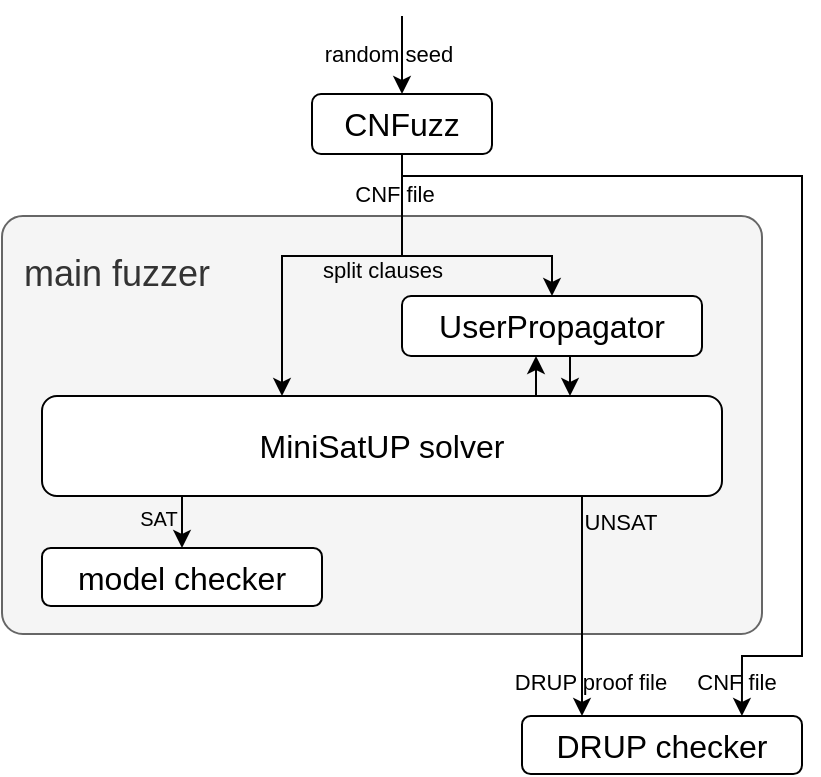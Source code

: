 <mxfile version="28.1.2">
  <diagram name="Page-1" id="bMs9egGvvovW-fDq5hPb">
    <mxGraphModel dx="786" dy="435" grid="1" gridSize="10" guides="1" tooltips="1" connect="1" arrows="1" fold="1" page="1" pageScale="1" pageWidth="827" pageHeight="1169" math="0" shadow="0">
      <root>
        <mxCell id="0" />
        <mxCell id="1" parent="0" />
        <mxCell id="GcmARgcrPqGzKy2RT4TN-6" value="&lt;div&gt;&lt;div&gt;main fuzzer&amp;nbsp; &amp;nbsp; &amp;nbsp; &amp;nbsp; &amp;nbsp; &amp;nbsp; &amp;nbsp; &amp;nbsp; &amp;nbsp; &amp;nbsp; &amp;nbsp; &amp;nbsp; &amp;nbsp; &amp;nbsp; &amp;nbsp; &amp;nbsp; &amp;nbsp; &amp;nbsp; &amp;nbsp; &amp;nbsp; &amp;nbsp; &amp;nbsp; &amp;nbsp; &amp;nbsp; &amp;nbsp; &amp;nbsp; &amp;nbsp;&lt;/div&gt;&lt;/div&gt;&lt;div&gt;&lt;br&gt;&lt;/div&gt;&lt;div&gt;&lt;br&gt;&lt;/div&gt;&lt;div&gt;&lt;br&gt;&lt;/div&gt;&lt;div&gt;&lt;br&gt;&lt;/div&gt;&lt;div&gt;&lt;br&gt;&lt;/div&gt;&lt;div&gt;&lt;br&gt;&lt;/div&gt;&lt;div&gt;&lt;br&gt;&lt;/div&gt;" style="rounded=1;whiteSpace=wrap;html=1;fontSize=18;align=center;arcSize=5;fillColor=#f5f5f5;fontColor=#333333;strokeColor=#666666;" parent="1" vertex="1">
          <mxGeometry x="160" y="190" width="380" height="209" as="geometry" />
        </mxCell>
        <mxCell id="W5aOiC37EcCwqT80vLUS-3" style="edgeStyle=orthogonalEdgeStyle;rounded=0;orthogonalLoop=1;jettySize=auto;html=1;exitX=0.5;exitY=1;exitDx=0;exitDy=0;entryX=0.714;entryY=0;entryDx=0;entryDy=0;entryPerimeter=0;" parent="1" source="GcmARgcrPqGzKy2RT4TN-5" edge="1">
          <mxGeometry relative="1" as="geometry">
            <mxPoint x="529.96" y="440" as="targetPoint" />
            <Array as="points">
              <mxPoint x="360" y="170" />
              <mxPoint x="560" y="170" />
              <mxPoint x="560" y="410" />
              <mxPoint x="530" y="410" />
            </Array>
          </mxGeometry>
        </mxCell>
        <mxCell id="W5aOiC37EcCwqT80vLUS-8" value="CNF file" style="edgeLabel;html=1;align=center;verticalAlign=middle;resizable=0;points=[];labelBackgroundColor=none;" parent="W5aOiC37EcCwqT80vLUS-3" vertex="1" connectable="0">
          <mxGeometry x="0.923" y="1" relative="1" as="geometry">
            <mxPoint x="-4" y="2" as="offset" />
          </mxGeometry>
        </mxCell>
        <mxCell id="GcmARgcrPqGzKy2RT4TN-35" style="edgeStyle=orthogonalEdgeStyle;rounded=0;orthogonalLoop=1;jettySize=auto;html=1;exitX=0.5;exitY=1;exitDx=0;exitDy=0;entryX=0.5;entryY=0;entryDx=0;entryDy=0;" parent="1" source="GcmARgcrPqGzKy2RT4TN-5" target="8JsKRM0Mo0NrEYAGRD0L-3" edge="1">
          <mxGeometry relative="1" as="geometry">
            <Array as="points">
              <mxPoint x="360" y="210" />
              <mxPoint x="435" y="210" />
            </Array>
            <mxPoint x="470" y="230" as="targetPoint" />
          </mxGeometry>
        </mxCell>
        <mxCell id="GcmARgcrPqGzKy2RT4TN-5" value="&lt;font&gt;CNFuzz&lt;/font&gt;" style="rounded=1;whiteSpace=wrap;html=1;fontSize=16;" parent="1" vertex="1">
          <mxGeometry x="315" y="129" width="90" height="30" as="geometry" />
        </mxCell>
        <mxCell id="GcmARgcrPqGzKy2RT4TN-16" style="edgeStyle=orthogonalEdgeStyle;rounded=0;orthogonalLoop=1;jettySize=auto;html=1;exitX=0.25;exitY=1;exitDx=0;exitDy=0;entryX=0.5;entryY=0;entryDx=0;entryDy=0;" parent="1" source="GcmARgcrPqGzKy2RT4TN-7" target="GcmARgcrPqGzKy2RT4TN-15" edge="1">
          <mxGeometry relative="1" as="geometry" />
        </mxCell>
        <mxCell id="GcmARgcrPqGzKy2RT4TN-17" value="SAT" style="edgeLabel;html=1;align=center;verticalAlign=middle;resizable=0;points=[];fontColor=#000000;labelBorderColor=none;fontSize=10;labelBackgroundColor=none;" parent="GcmARgcrPqGzKy2RT4TN-16" vertex="1" connectable="0">
          <mxGeometry x="0.172" y="-2" relative="1" as="geometry">
            <mxPoint x="-10" y="2" as="offset" />
          </mxGeometry>
        </mxCell>
        <mxCell id="8JsKRM0Mo0NrEYAGRD0L-8" style="edgeStyle=orthogonalEdgeStyle;rounded=0;orthogonalLoop=1;jettySize=auto;html=1;exitX=0.75;exitY=1;exitDx=0;exitDy=0;" parent="1" source="GcmARgcrPqGzKy2RT4TN-7" edge="1">
          <mxGeometry relative="1" as="geometry">
            <Array as="points">
              <mxPoint x="450" y="390" />
              <mxPoint x="450" y="390" />
            </Array>
            <mxPoint x="450" y="440" as="targetPoint" />
          </mxGeometry>
        </mxCell>
        <mxCell id="8JsKRM0Mo0NrEYAGRD0L-9" value="UNSAT" style="edgeLabel;html=1;align=center;verticalAlign=middle;resizable=0;points=[];labelBackgroundColor=none;" parent="8JsKRM0Mo0NrEYAGRD0L-8" vertex="1" connectable="0">
          <mxGeometry x="-0.443" relative="1" as="geometry">
            <mxPoint x="19" y="-7" as="offset" />
          </mxGeometry>
        </mxCell>
        <mxCell id="8JsKRM0Mo0NrEYAGRD0L-10" value="DRUP proof file" style="edgeLabel;html=1;align=center;verticalAlign=middle;resizable=0;points=[];labelBackgroundColor=none;" parent="8JsKRM0Mo0NrEYAGRD0L-8" vertex="1" connectable="0">
          <mxGeometry x="0.668" y="-1" relative="1" as="geometry">
            <mxPoint x="5" y="3" as="offset" />
          </mxGeometry>
        </mxCell>
        <mxCell id="GcmARgcrPqGzKy2RT4TN-7" value="&lt;div&gt;&lt;span style=&quot;font-size: 16px; background-color: transparent; color: light-dark(rgb(0, 0, 0), rgb(255, 255, 255));&quot;&gt;MiniSatUP solver&lt;/span&gt;&lt;/div&gt;" style="rounded=1;whiteSpace=wrap;html=1;fontSize=18;" parent="1" vertex="1">
          <mxGeometry x="180" y="280" width="340" height="50" as="geometry" />
        </mxCell>
        <mxCell id="GcmARgcrPqGzKy2RT4TN-11" value="" style="endArrow=classic;html=1;rounded=0;" parent="1" target="GcmARgcrPqGzKy2RT4TN-5" edge="1">
          <mxGeometry width="50" height="50" relative="1" as="geometry">
            <mxPoint x="360" y="90" as="sourcePoint" />
            <mxPoint x="470" y="189" as="targetPoint" />
          </mxGeometry>
        </mxCell>
        <mxCell id="GcmARgcrPqGzKy2RT4TN-12" value="random seed" style="edgeLabel;html=1;align=center;verticalAlign=middle;resizable=0;points=[];labelBackgroundColor=none;" parent="GcmARgcrPqGzKy2RT4TN-11" vertex="1" connectable="0">
          <mxGeometry x="-0.25" y="-2" relative="1" as="geometry">
            <mxPoint x="-5" y="4" as="offset" />
          </mxGeometry>
        </mxCell>
        <mxCell id="GcmARgcrPqGzKy2RT4TN-15" value="model checker" style="rounded=1;whiteSpace=wrap;html=1;fontSize=16;" parent="1" vertex="1">
          <mxGeometry x="180" y="356" width="140" height="29" as="geometry" />
        </mxCell>
        <mxCell id="GcmARgcrPqGzKy2RT4TN-29" style="edgeStyle=orthogonalEdgeStyle;rounded=0;orthogonalLoop=1;jettySize=auto;html=1;exitX=0.5;exitY=1;exitDx=0;exitDy=0;" parent="1" source="GcmARgcrPqGzKy2RT4TN-5" edge="1">
          <mxGeometry relative="1" as="geometry">
            <mxPoint x="300" y="280" as="targetPoint" />
            <Array as="points">
              <mxPoint x="360" y="210" />
              <mxPoint x="300" y="210" />
              <mxPoint x="300" y="280" />
            </Array>
          </mxGeometry>
        </mxCell>
        <mxCell id="GcmARgcrPqGzKy2RT4TN-30" value="CNF file" style="edgeLabel;html=1;align=center;verticalAlign=middle;resizable=0;points=[];labelBackgroundColor=none;" parent="GcmARgcrPqGzKy2RT4TN-29" vertex="1" connectable="0">
          <mxGeometry x="-0.536" y="1" relative="1" as="geometry">
            <mxPoint x="-5" y="-22" as="offset" />
          </mxGeometry>
        </mxCell>
        <mxCell id="GcmARgcrPqGzKy2RT4TN-38" value="split clauses" style="edgeLabel;html=1;align=center;verticalAlign=middle;resizable=0;points=[];labelBackgroundColor=none;" parent="GcmARgcrPqGzKy2RT4TN-29" vertex="1" connectable="0">
          <mxGeometry x="-0.315" relative="1" as="geometry">
            <mxPoint x="1" y="7" as="offset" />
          </mxGeometry>
        </mxCell>
        <mxCell id="8JsKRM0Mo0NrEYAGRD0L-3" value="UserPropagator" style="rounded=1;whiteSpace=wrap;html=1;fontSize=16;" parent="1" vertex="1">
          <mxGeometry x="360" y="230" width="150" height="30" as="geometry" />
        </mxCell>
        <mxCell id="8JsKRM0Mo0NrEYAGRD0L-5" style="edgeStyle=orthogonalEdgeStyle;rounded=0;orthogonalLoop=1;jettySize=auto;html=1;exitX=0.75;exitY=0;exitDx=0;exitDy=0;" parent="1" edge="1">
          <mxGeometry relative="1" as="geometry">
            <mxPoint x="427" y="260" as="targetPoint" />
            <Array as="points">
              <mxPoint x="427" y="280" />
              <mxPoint x="427" y="260" />
            </Array>
            <mxPoint x="442" y="280" as="sourcePoint" />
          </mxGeometry>
        </mxCell>
        <mxCell id="8JsKRM0Mo0NrEYAGRD0L-7" style="edgeStyle=orthogonalEdgeStyle;rounded=0;orthogonalLoop=1;jettySize=auto;html=1;exitX=0.75;exitY=1;exitDx=0;exitDy=0;" parent="1" edge="1">
          <mxGeometry relative="1" as="geometry">
            <Array as="points">
              <mxPoint x="444" y="260" />
              <mxPoint x="444" y="279" />
            </Array>
            <mxPoint x="444" y="280" as="targetPoint" />
            <mxPoint x="466.5" y="260" as="sourcePoint" />
          </mxGeometry>
        </mxCell>
        <mxCell id="W5aOiC37EcCwqT80vLUS-6" value="DRUP checker" style="rounded=1;whiteSpace=wrap;html=1;fontSize=16;" parent="1" vertex="1">
          <mxGeometry x="420" y="440" width="140" height="29" as="geometry" />
        </mxCell>
      </root>
    </mxGraphModel>
  </diagram>
</mxfile>
